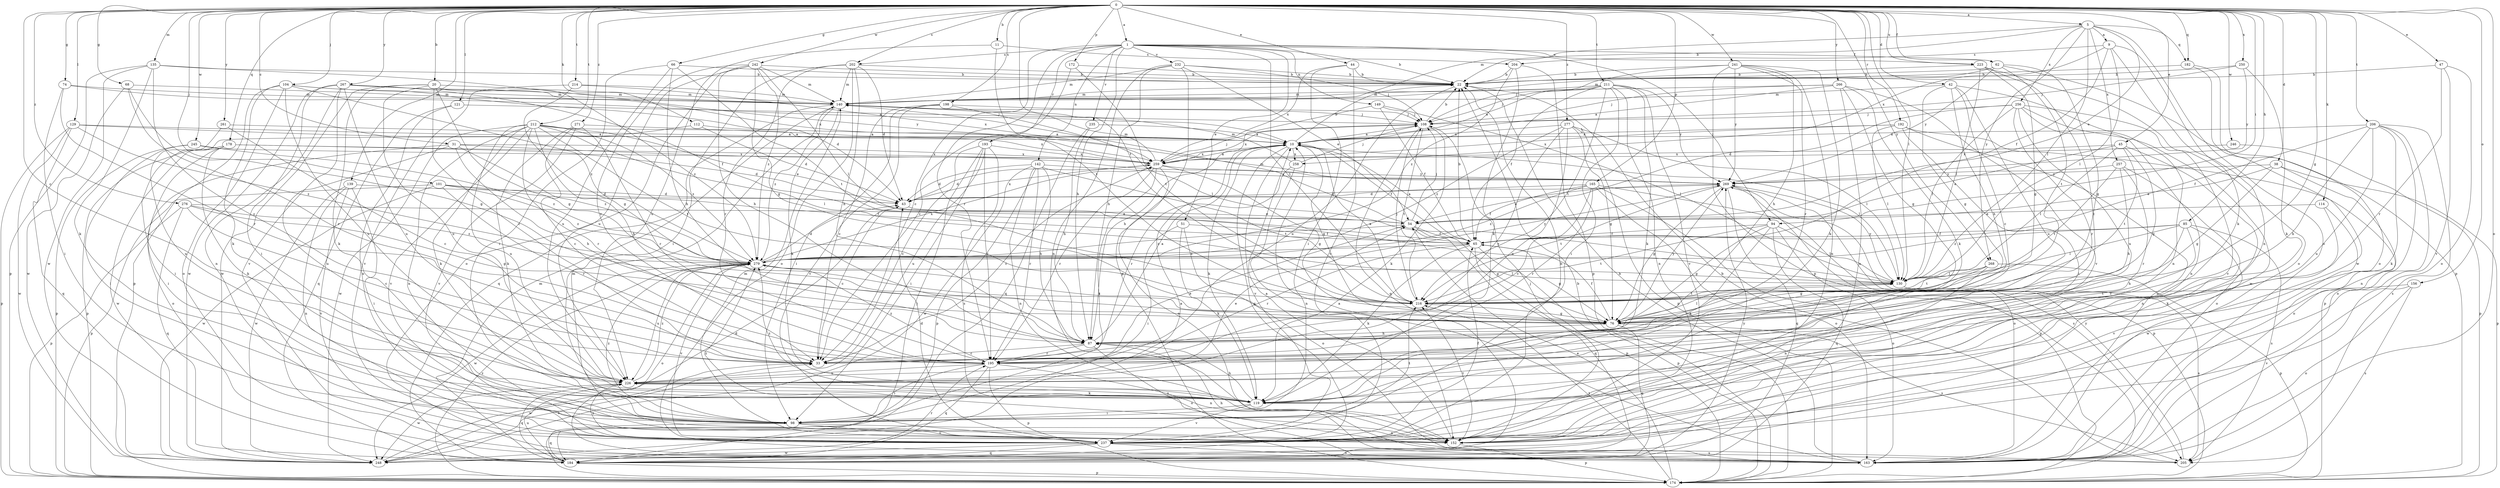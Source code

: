 strict digraph  {
0;
1;
5;
9;
10;
11;
20;
22;
31;
33;
38;
42;
43;
44;
45;
47;
51;
54;
62;
65;
66;
68;
74;
76;
85;
87;
94;
98;
101;
104;
108;
112;
114;
119;
121;
129;
130;
135;
139;
140;
142;
149;
152;
156;
163;
165;
172;
174;
178;
182;
184;
192;
193;
195;
198;
202;
204;
205;
206;
211;
212;
214;
216;
223;
226;
232;
235;
237;
241;
242;
245;
246;
248;
250;
256;
257;
258;
259;
261;
266;
267;
268;
269;
271;
276;
277;
279;
0 -> 1  [label=a];
0 -> 5  [label=a];
0 -> 11  [label=b];
0 -> 20  [label=b];
0 -> 31  [label=c];
0 -> 33  [label=c];
0 -> 38  [label=d];
0 -> 42  [label=d];
0 -> 44  [label=e];
0 -> 45  [label=e];
0 -> 47  [label=e];
0 -> 62  [label=f];
0 -> 66  [label=g];
0 -> 68  [label=g];
0 -> 74  [label=g];
0 -> 76  [label=g];
0 -> 85  [label=h];
0 -> 94  [label=i];
0 -> 101  [label=j];
0 -> 104  [label=j];
0 -> 112  [label=k];
0 -> 114  [label=k];
0 -> 121  [label=l];
0 -> 129  [label=l];
0 -> 130  [label=l];
0 -> 135  [label=m];
0 -> 139  [label=m];
0 -> 156  [label=o];
0 -> 163  [label=o];
0 -> 165  [label=p];
0 -> 172  [label=p];
0 -> 178  [label=q];
0 -> 182  [label=q];
0 -> 192  [label=r];
0 -> 198  [label=s];
0 -> 202  [label=s];
0 -> 206  [label=t];
0 -> 211  [label=t];
0 -> 212  [label=t];
0 -> 214  [label=t];
0 -> 216  [label=t];
0 -> 223  [label=u];
0 -> 241  [label=w];
0 -> 242  [label=w];
0 -> 245  [label=w];
0 -> 246  [label=w];
0 -> 250  [label=x];
0 -> 261  [label=y];
0 -> 266  [label=y];
0 -> 267  [label=y];
0 -> 268  [label=y];
0 -> 271  [label=z];
0 -> 276  [label=z];
0 -> 277  [label=z];
1 -> 22  [label=b];
1 -> 33  [label=c];
1 -> 51  [label=e];
1 -> 62  [label=f];
1 -> 87  [label=h];
1 -> 94  [label=i];
1 -> 142  [label=n];
1 -> 149  [label=n];
1 -> 193  [label=r];
1 -> 195  [label=r];
1 -> 202  [label=s];
1 -> 216  [label=t];
1 -> 223  [label=u];
1 -> 232  [label=v];
1 -> 235  [label=v];
5 -> 9  [label=a];
5 -> 22  [label=b];
5 -> 54  [label=e];
5 -> 130  [label=l];
5 -> 140  [label=m];
5 -> 163  [label=o];
5 -> 182  [label=q];
5 -> 256  [label=x];
5 -> 257  [label=x];
5 -> 268  [label=y];
9 -> 65  [label=f];
9 -> 119  [label=k];
9 -> 130  [label=l];
9 -> 152  [label=n];
9 -> 204  [label=s];
9 -> 258  [label=x];
10 -> 22  [label=b];
10 -> 65  [label=f];
10 -> 76  [label=g];
10 -> 119  [label=k];
10 -> 130  [label=l];
10 -> 184  [label=q];
10 -> 237  [label=v];
10 -> 258  [label=x];
10 -> 259  [label=x];
11 -> 204  [label=s];
11 -> 216  [label=t];
11 -> 226  [label=u];
20 -> 33  [label=c];
20 -> 76  [label=g];
20 -> 119  [label=k];
20 -> 140  [label=m];
20 -> 226  [label=u];
20 -> 248  [label=w];
20 -> 279  [label=z];
22 -> 140  [label=m];
22 -> 226  [label=u];
31 -> 87  [label=h];
31 -> 98  [label=i];
31 -> 226  [label=u];
31 -> 259  [label=x];
31 -> 269  [label=y];
31 -> 279  [label=z];
33 -> 248  [label=w];
38 -> 54  [label=e];
38 -> 76  [label=g];
38 -> 163  [label=o];
38 -> 174  [label=p];
38 -> 269  [label=y];
42 -> 33  [label=c];
42 -> 76  [label=g];
42 -> 87  [label=h];
42 -> 140  [label=m];
42 -> 152  [label=n];
42 -> 226  [label=u];
43 -> 33  [label=c];
43 -> 54  [label=e];
43 -> 259  [label=x];
44 -> 22  [label=b];
44 -> 98  [label=i];
44 -> 237  [label=v];
44 -> 259  [label=x];
45 -> 54  [label=e];
45 -> 76  [label=g];
45 -> 130  [label=l];
45 -> 163  [label=o];
45 -> 216  [label=t];
45 -> 259  [label=x];
47 -> 22  [label=b];
47 -> 163  [label=o];
47 -> 195  [label=r];
47 -> 237  [label=v];
51 -> 65  [label=f];
51 -> 98  [label=i];
51 -> 119  [label=k];
51 -> 163  [label=o];
54 -> 65  [label=f];
54 -> 76  [label=g];
54 -> 108  [label=j];
54 -> 140  [label=m];
54 -> 174  [label=p];
54 -> 279  [label=z];
62 -> 22  [label=b];
62 -> 76  [label=g];
62 -> 140  [label=m];
62 -> 174  [label=p];
62 -> 216  [label=t];
62 -> 269  [label=y];
65 -> 10  [label=a];
65 -> 22  [label=b];
65 -> 76  [label=g];
65 -> 119  [label=k];
65 -> 174  [label=p];
65 -> 184  [label=q];
65 -> 195  [label=r];
65 -> 279  [label=z];
66 -> 22  [label=b];
66 -> 87  [label=h];
66 -> 98  [label=i];
66 -> 216  [label=t];
66 -> 226  [label=u];
68 -> 76  [label=g];
68 -> 140  [label=m];
68 -> 195  [label=r];
68 -> 248  [label=w];
74 -> 10  [label=a];
74 -> 98  [label=i];
74 -> 140  [label=m];
74 -> 195  [label=r];
76 -> 65  [label=f];
76 -> 87  [label=h];
76 -> 130  [label=l];
76 -> 184  [label=q];
76 -> 205  [label=s];
76 -> 269  [label=y];
76 -> 279  [label=z];
85 -> 33  [label=c];
85 -> 65  [label=f];
85 -> 87  [label=h];
85 -> 130  [label=l];
85 -> 205  [label=s];
85 -> 237  [label=v];
85 -> 279  [label=z];
87 -> 10  [label=a];
87 -> 33  [label=c];
87 -> 163  [label=o];
87 -> 195  [label=r];
94 -> 65  [label=f];
94 -> 76  [label=g];
94 -> 119  [label=k];
94 -> 130  [label=l];
94 -> 163  [label=o];
94 -> 184  [label=q];
94 -> 216  [label=t];
98 -> 152  [label=n];
98 -> 184  [label=q];
98 -> 216  [label=t];
98 -> 237  [label=v];
98 -> 279  [label=z];
101 -> 43  [label=d];
101 -> 65  [label=f];
101 -> 174  [label=p];
101 -> 195  [label=r];
101 -> 248  [label=w];
101 -> 279  [label=z];
104 -> 43  [label=d];
104 -> 119  [label=k];
104 -> 140  [label=m];
104 -> 163  [label=o];
104 -> 174  [label=p];
104 -> 226  [label=u];
104 -> 279  [label=z];
108 -> 10  [label=a];
108 -> 22  [label=b];
108 -> 119  [label=k];
108 -> 184  [label=q];
108 -> 216  [label=t];
108 -> 259  [label=x];
112 -> 10  [label=a];
112 -> 43  [label=d];
112 -> 98  [label=i];
114 -> 54  [label=e];
114 -> 119  [label=k];
114 -> 248  [label=w];
119 -> 87  [label=h];
119 -> 98  [label=i];
119 -> 226  [label=u];
119 -> 237  [label=v];
119 -> 279  [label=z];
121 -> 108  [label=j];
121 -> 152  [label=n];
121 -> 184  [label=q];
129 -> 10  [label=a];
129 -> 174  [label=p];
129 -> 184  [label=q];
129 -> 248  [label=w];
129 -> 259  [label=x];
129 -> 279  [label=z];
130 -> 205  [label=s];
130 -> 216  [label=t];
130 -> 269  [label=y];
135 -> 22  [label=b];
135 -> 33  [label=c];
135 -> 119  [label=k];
135 -> 174  [label=p];
135 -> 248  [label=w];
135 -> 269  [label=y];
139 -> 43  [label=d];
139 -> 98  [label=i];
139 -> 152  [label=n];
139 -> 237  [label=v];
139 -> 248  [label=w];
140 -> 108  [label=j];
140 -> 119  [label=k];
140 -> 184  [label=q];
140 -> 279  [label=z];
142 -> 43  [label=d];
142 -> 87  [label=h];
142 -> 152  [label=n];
142 -> 174  [label=p];
142 -> 195  [label=r];
142 -> 216  [label=t];
142 -> 248  [label=w];
142 -> 269  [label=y];
149 -> 65  [label=f];
149 -> 87  [label=h];
149 -> 108  [label=j];
149 -> 130  [label=l];
152 -> 10  [label=a];
152 -> 108  [label=j];
152 -> 140  [label=m];
152 -> 174  [label=p];
152 -> 216  [label=t];
152 -> 279  [label=z];
156 -> 163  [label=o];
156 -> 205  [label=s];
156 -> 216  [label=t];
156 -> 237  [label=v];
163 -> 10  [label=a];
163 -> 22  [label=b];
163 -> 87  [label=h];
165 -> 33  [label=c];
165 -> 43  [label=d];
165 -> 65  [label=f];
165 -> 163  [label=o];
165 -> 174  [label=p];
165 -> 195  [label=r];
165 -> 205  [label=s];
165 -> 279  [label=z];
172 -> 22  [label=b];
172 -> 33  [label=c];
172 -> 216  [label=t];
174 -> 22  [label=b];
174 -> 54  [label=e];
174 -> 216  [label=t];
174 -> 279  [label=z];
178 -> 43  [label=d];
178 -> 119  [label=k];
178 -> 163  [label=o];
178 -> 174  [label=p];
178 -> 248  [label=w];
178 -> 259  [label=x];
182 -> 22  [label=b];
182 -> 163  [label=o];
182 -> 248  [label=w];
184 -> 140  [label=m];
184 -> 174  [label=p];
184 -> 195  [label=r];
184 -> 226  [label=u];
184 -> 269  [label=y];
192 -> 10  [label=a];
192 -> 98  [label=i];
192 -> 130  [label=l];
192 -> 163  [label=o];
192 -> 174  [label=p];
192 -> 259  [label=x];
193 -> 33  [label=c];
193 -> 98  [label=i];
193 -> 195  [label=r];
193 -> 205  [label=s];
193 -> 226  [label=u];
193 -> 259  [label=x];
193 -> 184  [label=j];
195 -> 54  [label=e];
195 -> 98  [label=i];
195 -> 152  [label=n];
195 -> 174  [label=p];
195 -> 184  [label=q];
195 -> 226  [label=u];
195 -> 279  [label=z];
198 -> 33  [label=c];
198 -> 98  [label=i];
198 -> 108  [label=j];
198 -> 130  [label=l];
198 -> 237  [label=v];
202 -> 22  [label=b];
202 -> 43  [label=d];
202 -> 87  [label=h];
202 -> 98  [label=i];
202 -> 140  [label=m];
202 -> 163  [label=o];
202 -> 195  [label=r];
204 -> 22  [label=b];
204 -> 119  [label=k];
204 -> 174  [label=p];
204 -> 279  [label=z];
205 -> 22  [label=b];
205 -> 269  [label=y];
206 -> 10  [label=a];
206 -> 65  [label=f];
206 -> 87  [label=h];
206 -> 119  [label=k];
206 -> 152  [label=n];
206 -> 163  [label=o];
206 -> 205  [label=s];
206 -> 226  [label=u];
211 -> 10  [label=a];
211 -> 65  [label=f];
211 -> 98  [label=i];
211 -> 108  [label=j];
211 -> 119  [label=k];
211 -> 140  [label=m];
211 -> 152  [label=n];
211 -> 216  [label=t];
211 -> 237  [label=v];
211 -> 269  [label=y];
212 -> 10  [label=a];
212 -> 54  [label=e];
212 -> 87  [label=h];
212 -> 119  [label=k];
212 -> 130  [label=l];
212 -> 152  [label=n];
212 -> 195  [label=r];
212 -> 216  [label=t];
212 -> 226  [label=u];
212 -> 237  [label=v];
212 -> 248  [label=w];
212 -> 279  [label=z];
214 -> 76  [label=g];
214 -> 140  [label=m];
214 -> 237  [label=v];
214 -> 259  [label=x];
216 -> 10  [label=a];
216 -> 76  [label=g];
216 -> 108  [label=j];
223 -> 22  [label=b];
223 -> 33  [label=c];
223 -> 76  [label=g];
223 -> 130  [label=l];
223 -> 163  [label=o];
226 -> 54  [label=e];
226 -> 119  [label=k];
226 -> 184  [label=q];
226 -> 248  [label=w];
226 -> 279  [label=z];
232 -> 22  [label=b];
232 -> 54  [label=e];
232 -> 87  [label=h];
232 -> 108  [label=j];
232 -> 140  [label=m];
232 -> 152  [label=n];
232 -> 174  [label=p];
235 -> 10  [label=a];
235 -> 87  [label=h];
235 -> 184  [label=q];
237 -> 22  [label=b];
237 -> 43  [label=d];
237 -> 65  [label=f];
237 -> 140  [label=m];
237 -> 163  [label=o];
237 -> 184  [label=q];
237 -> 205  [label=s];
237 -> 226  [label=u];
237 -> 248  [label=w];
241 -> 22  [label=b];
241 -> 87  [label=h];
241 -> 108  [label=j];
241 -> 119  [label=k];
241 -> 152  [label=n];
241 -> 174  [label=p];
241 -> 195  [label=r];
241 -> 269  [label=y];
242 -> 22  [label=b];
242 -> 33  [label=c];
242 -> 76  [label=g];
242 -> 87  [label=h];
242 -> 130  [label=l];
242 -> 140  [label=m];
242 -> 163  [label=o];
242 -> 226  [label=u];
242 -> 279  [label=z];
245 -> 98  [label=i];
245 -> 174  [label=p];
245 -> 259  [label=x];
245 -> 279  [label=z];
246 -> 174  [label=p];
246 -> 259  [label=x];
248 -> 10  [label=a];
248 -> 33  [label=c];
248 -> 43  [label=d];
250 -> 22  [label=b];
250 -> 108  [label=j];
250 -> 119  [label=k];
250 -> 269  [label=y];
256 -> 43  [label=d];
256 -> 108  [label=j];
256 -> 130  [label=l];
256 -> 152  [label=n];
256 -> 195  [label=r];
256 -> 226  [label=u];
256 -> 237  [label=v];
256 -> 248  [label=w];
257 -> 87  [label=h];
257 -> 152  [label=n];
257 -> 195  [label=r];
257 -> 216  [label=t];
257 -> 269  [label=y];
258 -> 108  [label=j];
258 -> 140  [label=m];
258 -> 152  [label=n];
258 -> 195  [label=r];
259 -> 10  [label=a];
259 -> 33  [label=c];
259 -> 43  [label=d];
259 -> 76  [label=g];
259 -> 98  [label=i];
259 -> 108  [label=j];
259 -> 140  [label=m];
259 -> 163  [label=o];
259 -> 195  [label=r];
259 -> 269  [label=y];
261 -> 10  [label=a];
261 -> 33  [label=c];
261 -> 226  [label=u];
266 -> 10  [label=a];
266 -> 76  [label=g];
266 -> 108  [label=j];
266 -> 119  [label=k];
266 -> 140  [label=m];
266 -> 152  [label=n];
266 -> 237  [label=v];
267 -> 65  [label=f];
267 -> 98  [label=i];
267 -> 140  [label=m];
267 -> 152  [label=n];
267 -> 226  [label=u];
267 -> 237  [label=v];
267 -> 248  [label=w];
267 -> 259  [label=x];
268 -> 76  [label=g];
268 -> 130  [label=l];
268 -> 152  [label=n];
268 -> 174  [label=p];
268 -> 216  [label=t];
269 -> 43  [label=d];
269 -> 54  [label=e];
269 -> 76  [label=g];
269 -> 163  [label=o];
269 -> 174  [label=p];
269 -> 184  [label=q];
269 -> 216  [label=t];
271 -> 10  [label=a];
271 -> 33  [label=c];
271 -> 119  [label=k];
271 -> 195  [label=r];
271 -> 237  [label=v];
276 -> 33  [label=c];
276 -> 54  [label=e];
276 -> 76  [label=g];
276 -> 174  [label=p];
276 -> 184  [label=q];
276 -> 279  [label=z];
277 -> 10  [label=a];
277 -> 76  [label=g];
277 -> 130  [label=l];
277 -> 174  [label=p];
277 -> 195  [label=r];
277 -> 226  [label=u];
277 -> 279  [label=z];
279 -> 43  [label=d];
279 -> 130  [label=l];
279 -> 163  [label=o];
279 -> 226  [label=u];
279 -> 237  [label=v];
279 -> 248  [label=w];
279 -> 259  [label=x];
279 -> 269  [label=y];
}
